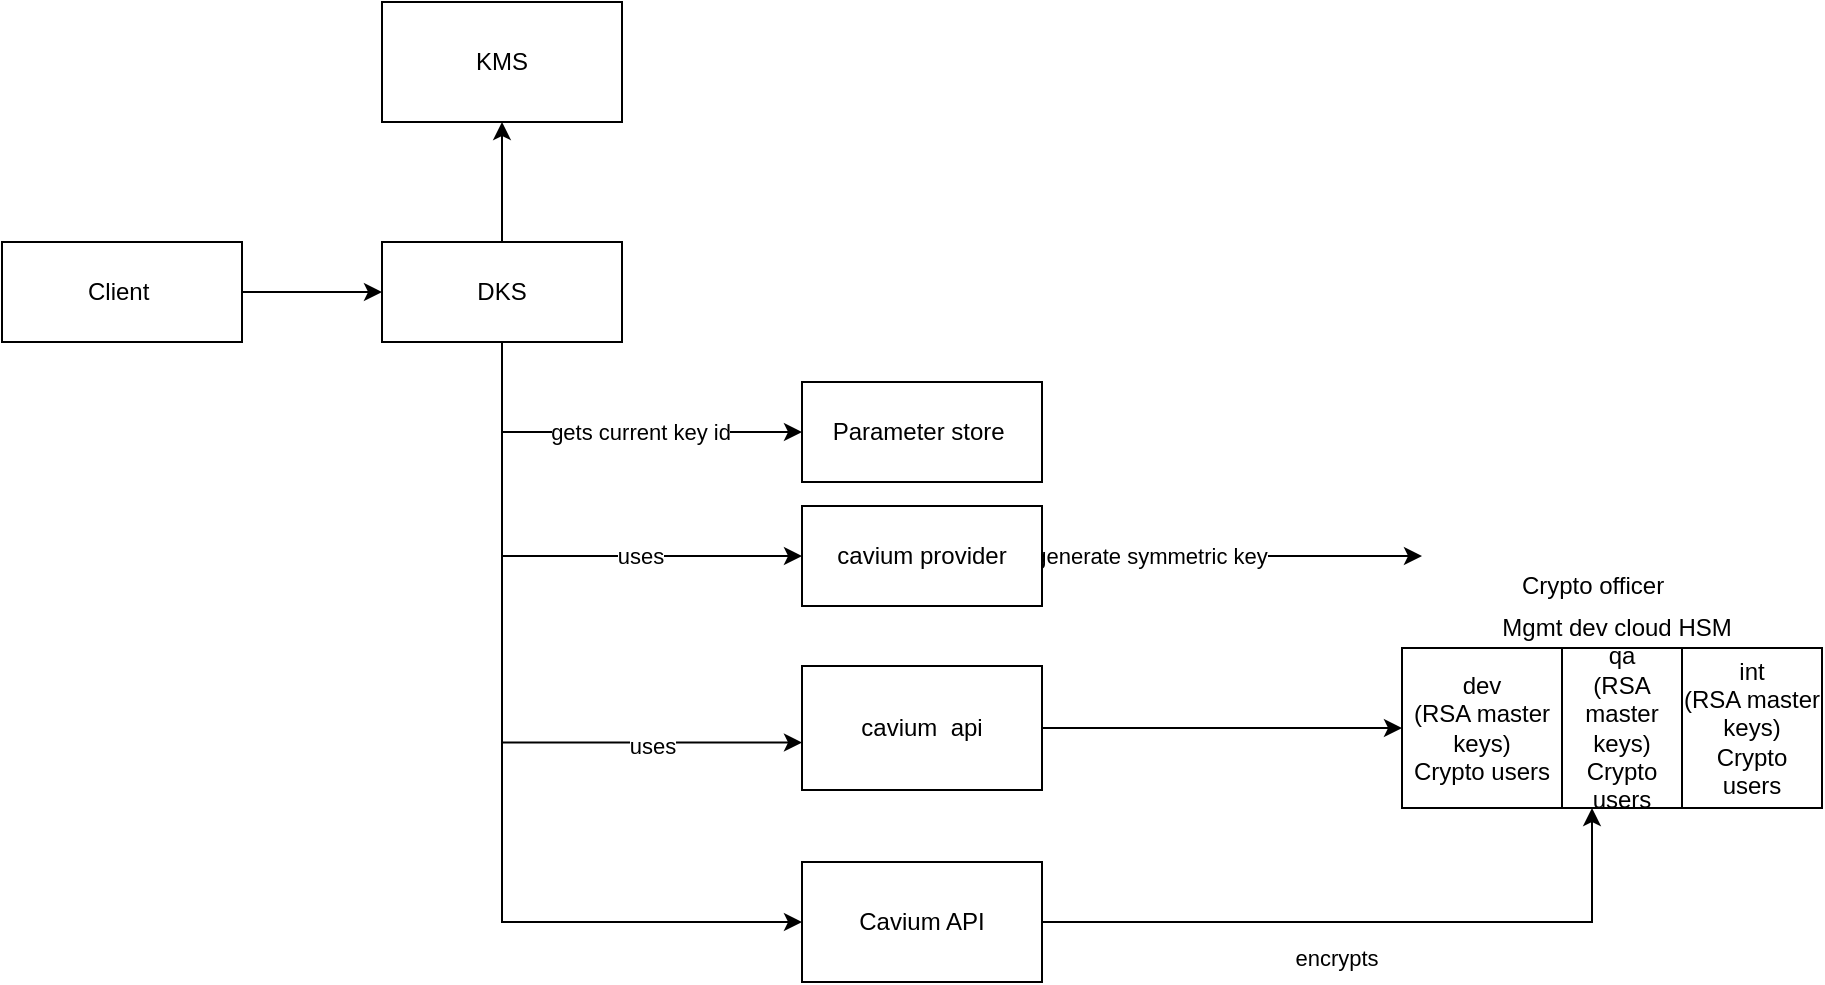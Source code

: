 <mxfile version="13.8.0" type="github">
  <diagram id="U72YD4_jx5KOhkO2cB2k" name="Page-1">
    <mxGraphModel dx="1426" dy="794" grid="1" gridSize="10" guides="1" tooltips="1" connect="1" arrows="1" fold="1" page="1" pageScale="1" pageWidth="827" pageHeight="1169" math="0" shadow="0">
      <root>
        <mxCell id="0" />
        <mxCell id="1" parent="0" />
        <mxCell id="TGqBjuaLPNMhM4ukhkMP-5" style="edgeStyle=orthogonalEdgeStyle;rounded=0;orthogonalLoop=1;jettySize=auto;html=1;entryX=0;entryY=0.5;entryDx=0;entryDy=0;" edge="1" parent="1" source="TGqBjuaLPNMhM4ukhkMP-1" target="TGqBjuaLPNMhM4ukhkMP-4">
          <mxGeometry relative="1" as="geometry" />
        </mxCell>
        <mxCell id="TGqBjuaLPNMhM4ukhkMP-1" value="Client&amp;nbsp;" style="rounded=0;whiteSpace=wrap;html=1;" vertex="1" parent="1">
          <mxGeometry x="120" y="200" width="120" height="50" as="geometry" />
        </mxCell>
        <mxCell id="TGqBjuaLPNMhM4ukhkMP-8" style="edgeStyle=orthogonalEdgeStyle;rounded=0;orthogonalLoop=1;jettySize=auto;html=1;exitX=0.5;exitY=0;exitDx=0;exitDy=0;" edge="1" parent="1" source="TGqBjuaLPNMhM4ukhkMP-4" target="TGqBjuaLPNMhM4ukhkMP-6">
          <mxGeometry relative="1" as="geometry" />
        </mxCell>
        <mxCell id="TGqBjuaLPNMhM4ukhkMP-17" style="edgeStyle=orthogonalEdgeStyle;rounded=0;orthogonalLoop=1;jettySize=auto;html=1;entryX=0;entryY=0.5;entryDx=0;entryDy=0;" edge="1" parent="1" target="TGqBjuaLPNMhM4ukhkMP-12">
          <mxGeometry relative="1" as="geometry">
            <mxPoint x="370" y="252" as="sourcePoint" />
            <Array as="points">
              <mxPoint x="370" y="357" />
            </Array>
          </mxGeometry>
        </mxCell>
        <mxCell id="TGqBjuaLPNMhM4ukhkMP-62" value="uses" style="edgeLabel;html=1;align=center;verticalAlign=middle;resizable=0;points=[];" vertex="1" connectable="0" parent="TGqBjuaLPNMhM4ukhkMP-17">
          <mxGeometry x="0.22" y="2" relative="1" as="geometry">
            <mxPoint x="18" y="2" as="offset" />
          </mxGeometry>
        </mxCell>
        <mxCell id="TGqBjuaLPNMhM4ukhkMP-27" style="edgeStyle=orthogonalEdgeStyle;rounded=0;orthogonalLoop=1;jettySize=auto;html=1;exitX=0.5;exitY=1;exitDx=0;exitDy=0;entryX=0;entryY=0.617;entryDx=0;entryDy=0;entryPerimeter=0;" edge="1" parent="1" source="TGqBjuaLPNMhM4ukhkMP-4" target="TGqBjuaLPNMhM4ukhkMP-25">
          <mxGeometry relative="1" as="geometry" />
        </mxCell>
        <mxCell id="TGqBjuaLPNMhM4ukhkMP-28" value="uses" style="edgeLabel;html=1;align=center;verticalAlign=middle;resizable=0;points=[];" vertex="1" connectable="0" parent="TGqBjuaLPNMhM4ukhkMP-27">
          <mxGeometry x="0.498" y="1" relative="1" as="geometry">
            <mxPoint x="12.3" y="2.71" as="offset" />
          </mxGeometry>
        </mxCell>
        <mxCell id="TGqBjuaLPNMhM4ukhkMP-33" style="edgeStyle=orthogonalEdgeStyle;rounded=0;orthogonalLoop=1;jettySize=auto;html=1;entryX=0;entryY=0.5;entryDx=0;entryDy=0;" edge="1" parent="1" source="TGqBjuaLPNMhM4ukhkMP-4" target="TGqBjuaLPNMhM4ukhkMP-31">
          <mxGeometry relative="1" as="geometry">
            <Array as="points">
              <mxPoint x="370" y="540" />
            </Array>
          </mxGeometry>
        </mxCell>
        <mxCell id="TGqBjuaLPNMhM4ukhkMP-48" style="edgeStyle=orthogonalEdgeStyle;rounded=0;orthogonalLoop=1;jettySize=auto;html=1;entryX=0;entryY=0.5;entryDx=0;entryDy=0;exitX=0.5;exitY=1;exitDx=0;exitDy=0;" edge="1" parent="1" source="TGqBjuaLPNMhM4ukhkMP-4" target="TGqBjuaLPNMhM4ukhkMP-47">
          <mxGeometry relative="1" as="geometry">
            <mxPoint x="370" y="250" as="sourcePoint" />
          </mxGeometry>
        </mxCell>
        <mxCell id="TGqBjuaLPNMhM4ukhkMP-49" value="gets current key id" style="edgeLabel;html=1;align=center;verticalAlign=middle;resizable=0;points=[];" vertex="1" connectable="0" parent="TGqBjuaLPNMhM4ukhkMP-48">
          <mxGeometry x="-0.057" y="1" relative="1" as="geometry">
            <mxPoint x="22" y="1" as="offset" />
          </mxGeometry>
        </mxCell>
        <mxCell id="TGqBjuaLPNMhM4ukhkMP-4" value="DKS" style="rounded=0;whiteSpace=wrap;html=1;" vertex="1" parent="1">
          <mxGeometry x="310" y="200" width="120" height="50" as="geometry" />
        </mxCell>
        <mxCell id="TGqBjuaLPNMhM4ukhkMP-6" value="KMS" style="rounded=0;whiteSpace=wrap;html=1;" vertex="1" parent="1">
          <mxGeometry x="310" y="80" width="120" height="60" as="geometry" />
        </mxCell>
        <mxCell id="TGqBjuaLPNMhM4ukhkMP-38" style="edgeStyle=orthogonalEdgeStyle;rounded=0;orthogonalLoop=1;jettySize=auto;html=1;exitX=1;exitY=0.5;exitDx=0;exitDy=0;" edge="1" parent="1">
          <mxGeometry relative="1" as="geometry">
            <mxPoint x="600" y="357" as="sourcePoint" />
            <mxPoint x="830" y="357" as="targetPoint" />
          </mxGeometry>
        </mxCell>
        <mxCell id="TGqBjuaLPNMhM4ukhkMP-41" value="generate symmetric key" style="edgeLabel;html=1;align=center;verticalAlign=middle;resizable=0;points=[];" vertex="1" connectable="0" parent="TGqBjuaLPNMhM4ukhkMP-38">
          <mxGeometry x="-0.393" y="3" relative="1" as="geometry">
            <mxPoint x="24" y="3" as="offset" />
          </mxGeometry>
        </mxCell>
        <mxCell id="TGqBjuaLPNMhM4ukhkMP-12" value="cavium provider" style="rounded=0;whiteSpace=wrap;html=1;" vertex="1" parent="1">
          <mxGeometry x="520" y="332" width="120" height="50" as="geometry" />
        </mxCell>
        <mxCell id="TGqBjuaLPNMhM4ukhkMP-14" value="dev&lt;br&gt;(RSA master keys)&lt;br&gt;Crypto users" style="rounded=0;whiteSpace=wrap;html=1;" vertex="1" parent="1">
          <mxGeometry x="820" y="403" width="80" height="80" as="geometry" />
        </mxCell>
        <mxCell id="TGqBjuaLPNMhM4ukhkMP-63" style="edgeStyle=orthogonalEdgeStyle;rounded=0;orthogonalLoop=1;jettySize=auto;html=1;entryX=0;entryY=0.5;entryDx=0;entryDy=0;" edge="1" parent="1" source="TGqBjuaLPNMhM4ukhkMP-25" target="TGqBjuaLPNMhM4ukhkMP-14">
          <mxGeometry relative="1" as="geometry" />
        </mxCell>
        <mxCell id="TGqBjuaLPNMhM4ukhkMP-25" value="cavium &amp;nbsp;api" style="rounded=0;whiteSpace=wrap;html=1;" vertex="1" parent="1">
          <mxGeometry x="520" y="412" width="120" height="62" as="geometry" />
        </mxCell>
        <mxCell id="TGqBjuaLPNMhM4ukhkMP-31" value="Cavium API" style="rounded=0;whiteSpace=wrap;html=1;" vertex="1" parent="1">
          <mxGeometry x="520" y="510" width="120" height="60" as="geometry" />
        </mxCell>
        <mxCell id="TGqBjuaLPNMhM4ukhkMP-39" style="edgeStyle=orthogonalEdgeStyle;rounded=0;orthogonalLoop=1;jettySize=auto;html=1;exitX=1;exitY=0.5;exitDx=0;exitDy=0;entryX=0.25;entryY=1;entryDx=0;entryDy=0;" edge="1" parent="1" source="TGqBjuaLPNMhM4ukhkMP-31" target="TGqBjuaLPNMhM4ukhkMP-58">
          <mxGeometry relative="1" as="geometry">
            <mxPoint x="600" y="522" as="sourcePoint" />
          </mxGeometry>
        </mxCell>
        <mxCell id="TGqBjuaLPNMhM4ukhkMP-40" value="encrypts" style="edgeLabel;html=1;align=center;verticalAlign=middle;resizable=0;points=[];" vertex="1" connectable="0" parent="TGqBjuaLPNMhM4ukhkMP-39">
          <mxGeometry x="-0.193" relative="1" as="geometry">
            <mxPoint x="13" y="18" as="offset" />
          </mxGeometry>
        </mxCell>
        <mxCell id="TGqBjuaLPNMhM4ukhkMP-47" value="Parameter store&amp;nbsp;" style="rounded=0;whiteSpace=wrap;html=1;" vertex="1" parent="1">
          <mxGeometry x="520" y="270" width="120" height="50" as="geometry" />
        </mxCell>
        <mxCell id="TGqBjuaLPNMhM4ukhkMP-58" value="qa&lt;br&gt;(RSA master keys)&lt;br&gt;Crypto users" style="rounded=0;whiteSpace=wrap;html=1;" vertex="1" parent="1">
          <mxGeometry x="900" y="403" width="60" height="80" as="geometry" />
        </mxCell>
        <mxCell id="TGqBjuaLPNMhM4ukhkMP-59" value="int&lt;br&gt;(RSA master keys)&lt;br&gt;Crypto users" style="rounded=0;whiteSpace=wrap;html=1;" vertex="1" parent="1">
          <mxGeometry x="960" y="403" width="70" height="80" as="geometry" />
        </mxCell>
        <mxCell id="TGqBjuaLPNMhM4ukhkMP-60" value="Mgmt dev cloud HSM" style="text;html=1;align=center;verticalAlign=middle;resizable=0;points=[];autosize=1;" vertex="1" parent="1">
          <mxGeometry x="861.5" y="383" width="130" height="20" as="geometry" />
        </mxCell>
        <mxCell id="TGqBjuaLPNMhM4ukhkMP-61" value="Crypto officer" style="text;html=1;align=center;verticalAlign=middle;resizable=0;points=[];autosize=1;" vertex="1" parent="1">
          <mxGeometry x="870" y="362" width="90" height="20" as="geometry" />
        </mxCell>
      </root>
    </mxGraphModel>
  </diagram>
</mxfile>
